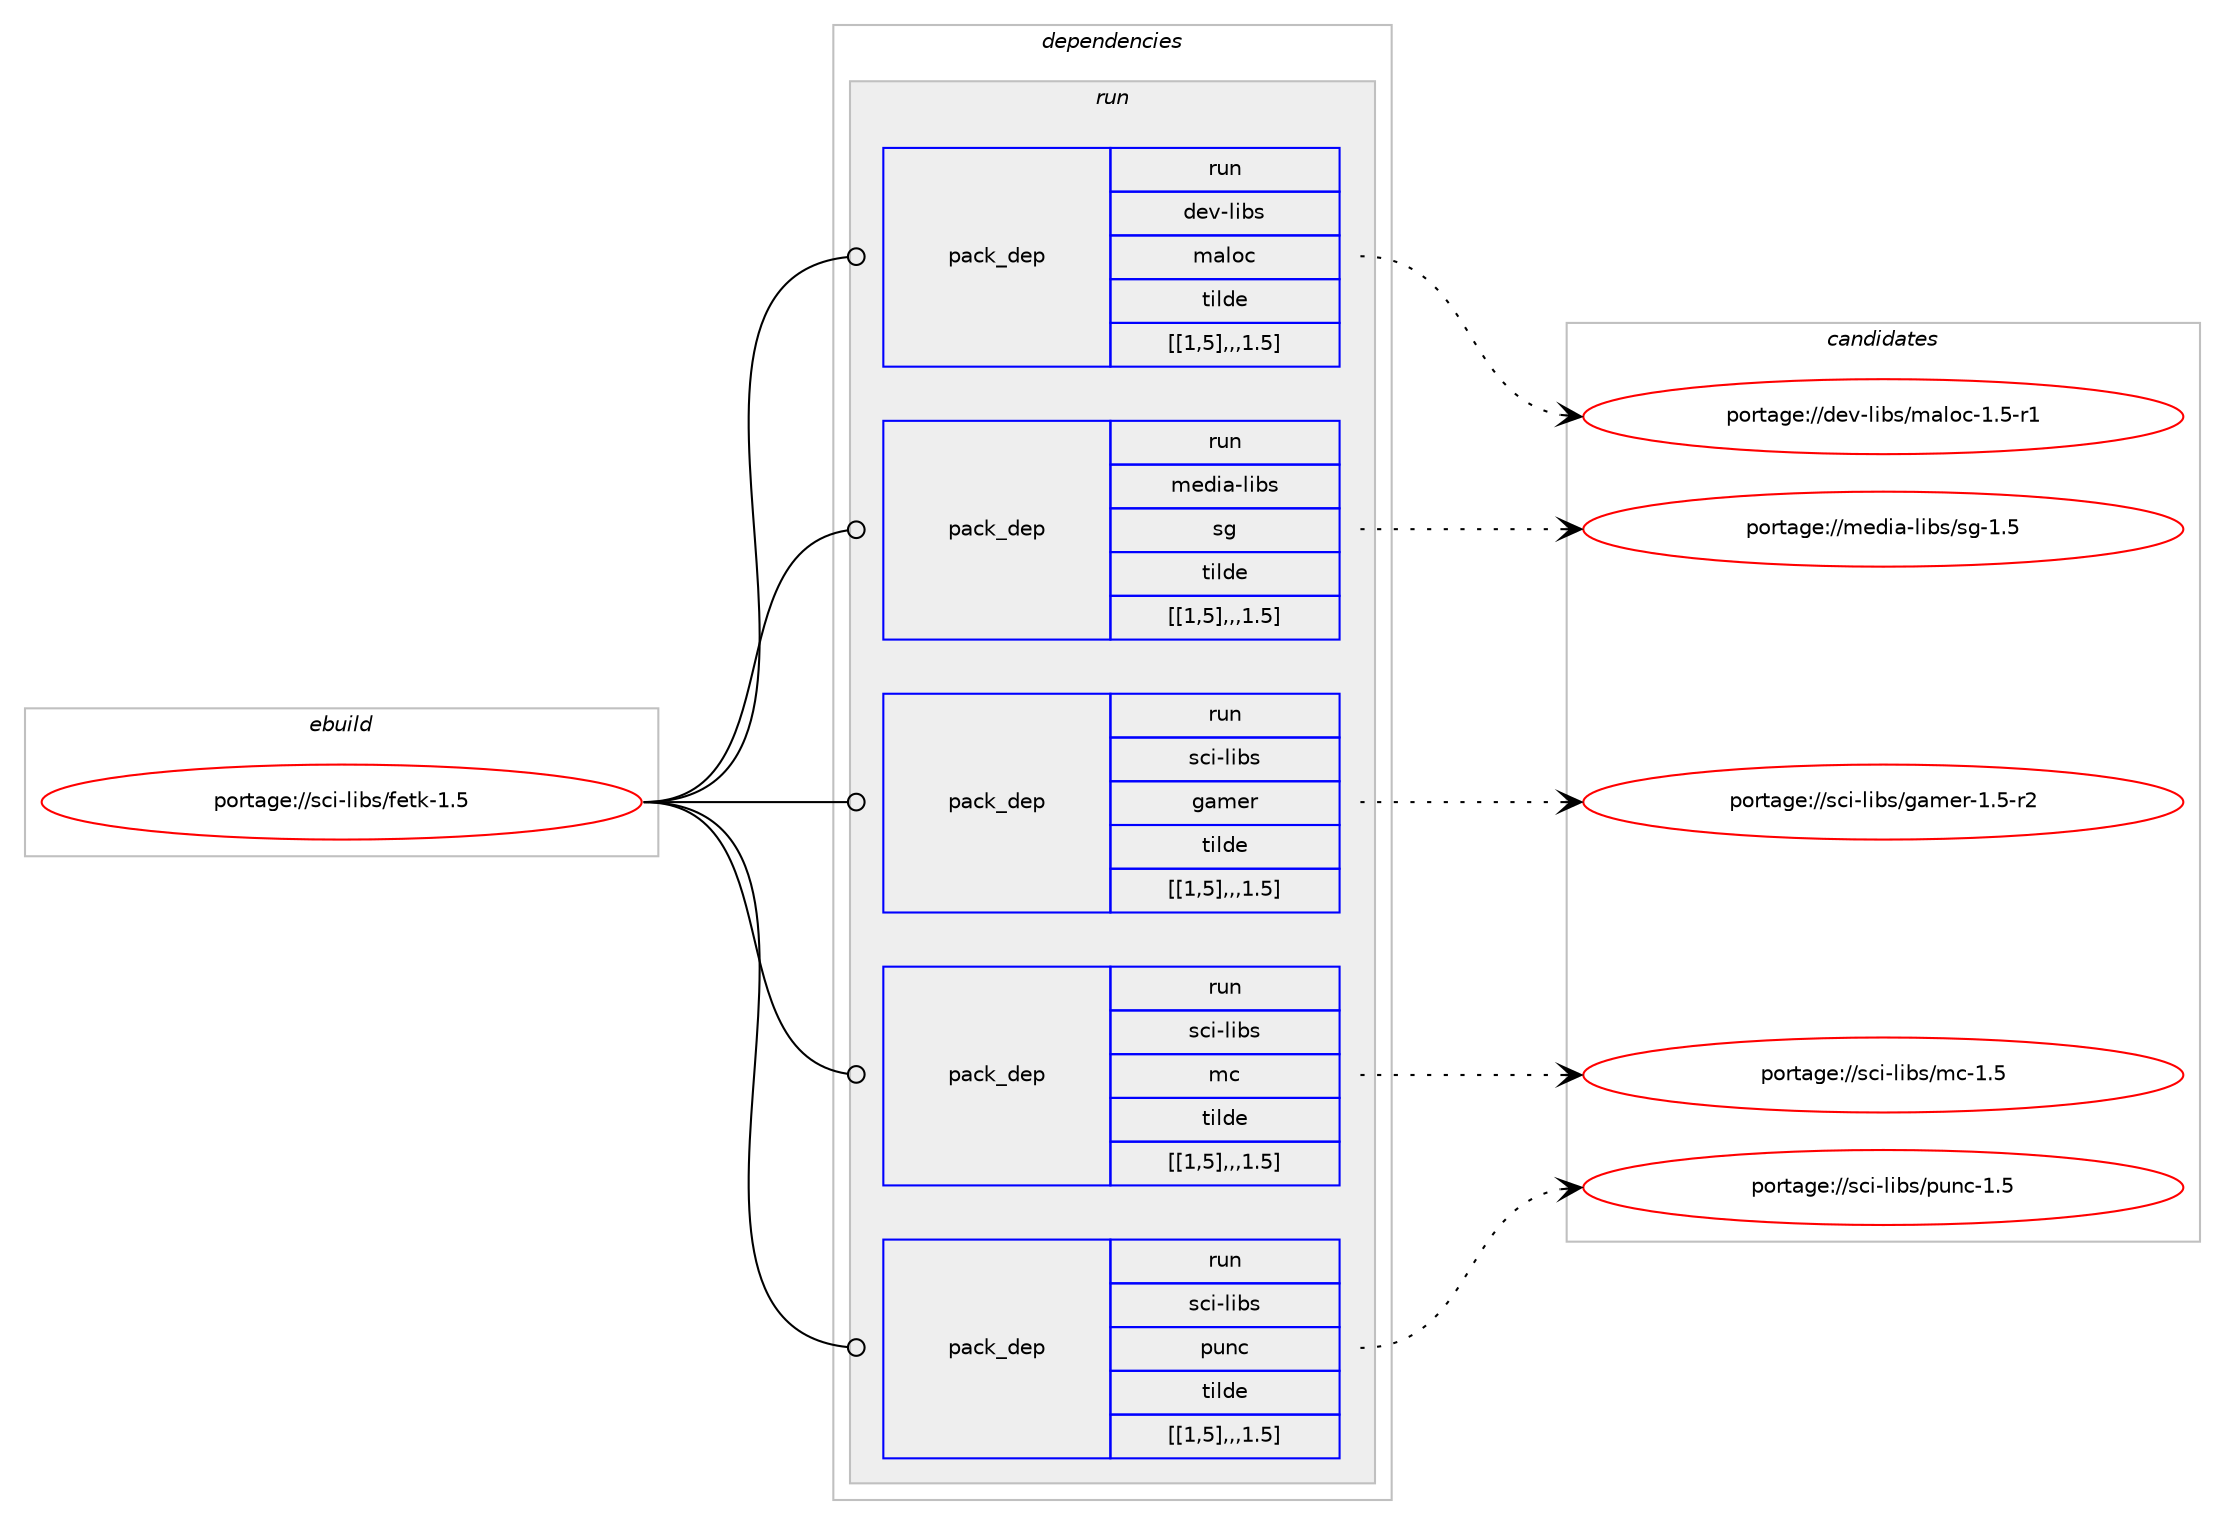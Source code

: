 digraph prolog {

# *************
# Graph options
# *************

newrank=true;
concentrate=true;
compound=true;
graph [rankdir=LR,fontname=Helvetica,fontsize=10,ranksep=1.5];#, ranksep=2.5, nodesep=0.2];
edge  [arrowhead=vee];
node  [fontname=Helvetica,fontsize=10];

# **********
# The ebuild
# **********

subgraph cluster_leftcol {
color=gray;
label=<<i>ebuild</i>>;
id [label="portage://sci-libs/fetk-1.5", color=red, width=4, href="../sci-libs/fetk-1.5.svg"];
}

# ****************
# The dependencies
# ****************

subgraph cluster_midcol {
color=gray;
label=<<i>dependencies</i>>;
subgraph cluster_compile {
fillcolor="#eeeeee";
style=filled;
label=<<i>compile</i>>;
}
subgraph cluster_compileandrun {
fillcolor="#eeeeee";
style=filled;
label=<<i>compile and run</i>>;
}
subgraph cluster_run {
fillcolor="#eeeeee";
style=filled;
label=<<i>run</i>>;
subgraph pack599 {
dependency747 [label=<<TABLE BORDER="0" CELLBORDER="1" CELLSPACING="0" CELLPADDING="4" WIDTH="220"><TR><TD ROWSPAN="6" CELLPADDING="30">pack_dep</TD></TR><TR><TD WIDTH="110">run</TD></TR><TR><TD>dev-libs</TD></TR><TR><TD>maloc</TD></TR><TR><TD>tilde</TD></TR><TR><TD>[[1,5],,,1.5]</TD></TR></TABLE>>, shape=none, color=blue];
}
id:e -> dependency747:w [weight=20,style="solid",arrowhead="odot"];
subgraph pack604 {
dependency754 [label=<<TABLE BORDER="0" CELLBORDER="1" CELLSPACING="0" CELLPADDING="4" WIDTH="220"><TR><TD ROWSPAN="6" CELLPADDING="30">pack_dep</TD></TR><TR><TD WIDTH="110">run</TD></TR><TR><TD>media-libs</TD></TR><TR><TD>sg</TD></TR><TR><TD>tilde</TD></TR><TR><TD>[[1,5],,,1.5]</TD></TR></TABLE>>, shape=none, color=blue];
}
id:e -> dependency754:w [weight=20,style="solid",arrowhead="odot"];
subgraph pack609 {
dependency760 [label=<<TABLE BORDER="0" CELLBORDER="1" CELLSPACING="0" CELLPADDING="4" WIDTH="220"><TR><TD ROWSPAN="6" CELLPADDING="30">pack_dep</TD></TR><TR><TD WIDTH="110">run</TD></TR><TR><TD>sci-libs</TD></TR><TR><TD>gamer</TD></TR><TR><TD>tilde</TD></TR><TR><TD>[[1,5],,,1.5]</TD></TR></TABLE>>, shape=none, color=blue];
}
id:e -> dependency760:w [weight=20,style="solid",arrowhead="odot"];
subgraph pack613 {
dependency763 [label=<<TABLE BORDER="0" CELLBORDER="1" CELLSPACING="0" CELLPADDING="4" WIDTH="220"><TR><TD ROWSPAN="6" CELLPADDING="30">pack_dep</TD></TR><TR><TD WIDTH="110">run</TD></TR><TR><TD>sci-libs</TD></TR><TR><TD>mc</TD></TR><TR><TD>tilde</TD></TR><TR><TD>[[1,5],,,1.5]</TD></TR></TABLE>>, shape=none, color=blue];
}
id:e -> dependency763:w [weight=20,style="solid",arrowhead="odot"];
subgraph pack620 {
dependency773 [label=<<TABLE BORDER="0" CELLBORDER="1" CELLSPACING="0" CELLPADDING="4" WIDTH="220"><TR><TD ROWSPAN="6" CELLPADDING="30">pack_dep</TD></TR><TR><TD WIDTH="110">run</TD></TR><TR><TD>sci-libs</TD></TR><TR><TD>punc</TD></TR><TR><TD>tilde</TD></TR><TR><TD>[[1,5],,,1.5]</TD></TR></TABLE>>, shape=none, color=blue];
}
id:e -> dependency773:w [weight=20,style="solid",arrowhead="odot"];
}
}

# **************
# The candidates
# **************

subgraph cluster_choices {
rank=same;
color=gray;
label=<<i>candidates</i>>;

subgraph choice534 {
color=black;
nodesep=1;
choice1001011184510810598115471099710811199454946534511449 [label="portage://dev-libs/maloc-1.5-r1", color=red, width=4,href="../dev-libs/maloc-1.5-r1.svg"];
dependency747:e -> choice1001011184510810598115471099710811199454946534511449:w [style=dotted,weight="100"];
}
subgraph choice542 {
color=black;
nodesep=1;
choice1091011001059745108105981154711510345494653 [label="portage://media-libs/sg-1.5", color=red, width=4,href="../media-libs/sg-1.5.svg"];
dependency754:e -> choice1091011001059745108105981154711510345494653:w [style=dotted,weight="100"];
}
subgraph choice550 {
color=black;
nodesep=1;
choice1159910545108105981154710397109101114454946534511450 [label="portage://sci-libs/gamer-1.5-r2", color=red, width=4,href="../sci-libs/gamer-1.5-r2.svg"];
dependency760:e -> choice1159910545108105981154710397109101114454946534511450:w [style=dotted,weight="100"];
}
subgraph choice556 {
color=black;
nodesep=1;
choice115991054510810598115471099945494653 [label="portage://sci-libs/mc-1.5", color=red, width=4,href="../sci-libs/mc-1.5.svg"];
dependency763:e -> choice115991054510810598115471099945494653:w [style=dotted,weight="100"];
}
subgraph choice567 {
color=black;
nodesep=1;
choice115991054510810598115471121171109945494653 [label="portage://sci-libs/punc-1.5", color=red, width=4,href="../sci-libs/punc-1.5.svg"];
dependency773:e -> choice115991054510810598115471121171109945494653:w [style=dotted,weight="100"];
}
}

}
